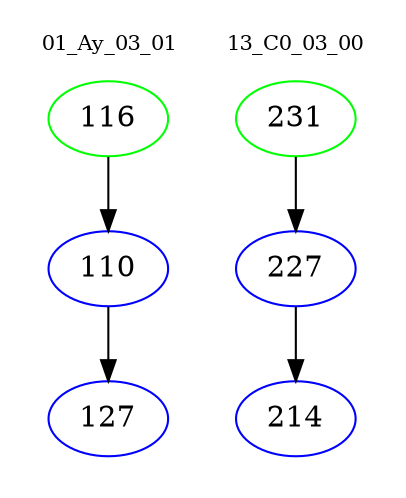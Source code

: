 digraph{
subgraph cluster_0 {
color = white
label = "01_Ay_03_01";
fontsize=10;
T0_116 [label="116", color="green"]
T0_116 -> T0_110 [color="black"]
T0_110 [label="110", color="blue"]
T0_110 -> T0_127 [color="black"]
T0_127 [label="127", color="blue"]
}
subgraph cluster_1 {
color = white
label = "13_C0_03_00";
fontsize=10;
T1_231 [label="231", color="green"]
T1_231 -> T1_227 [color="black"]
T1_227 [label="227", color="blue"]
T1_227 -> T1_214 [color="black"]
T1_214 [label="214", color="blue"]
}
}
